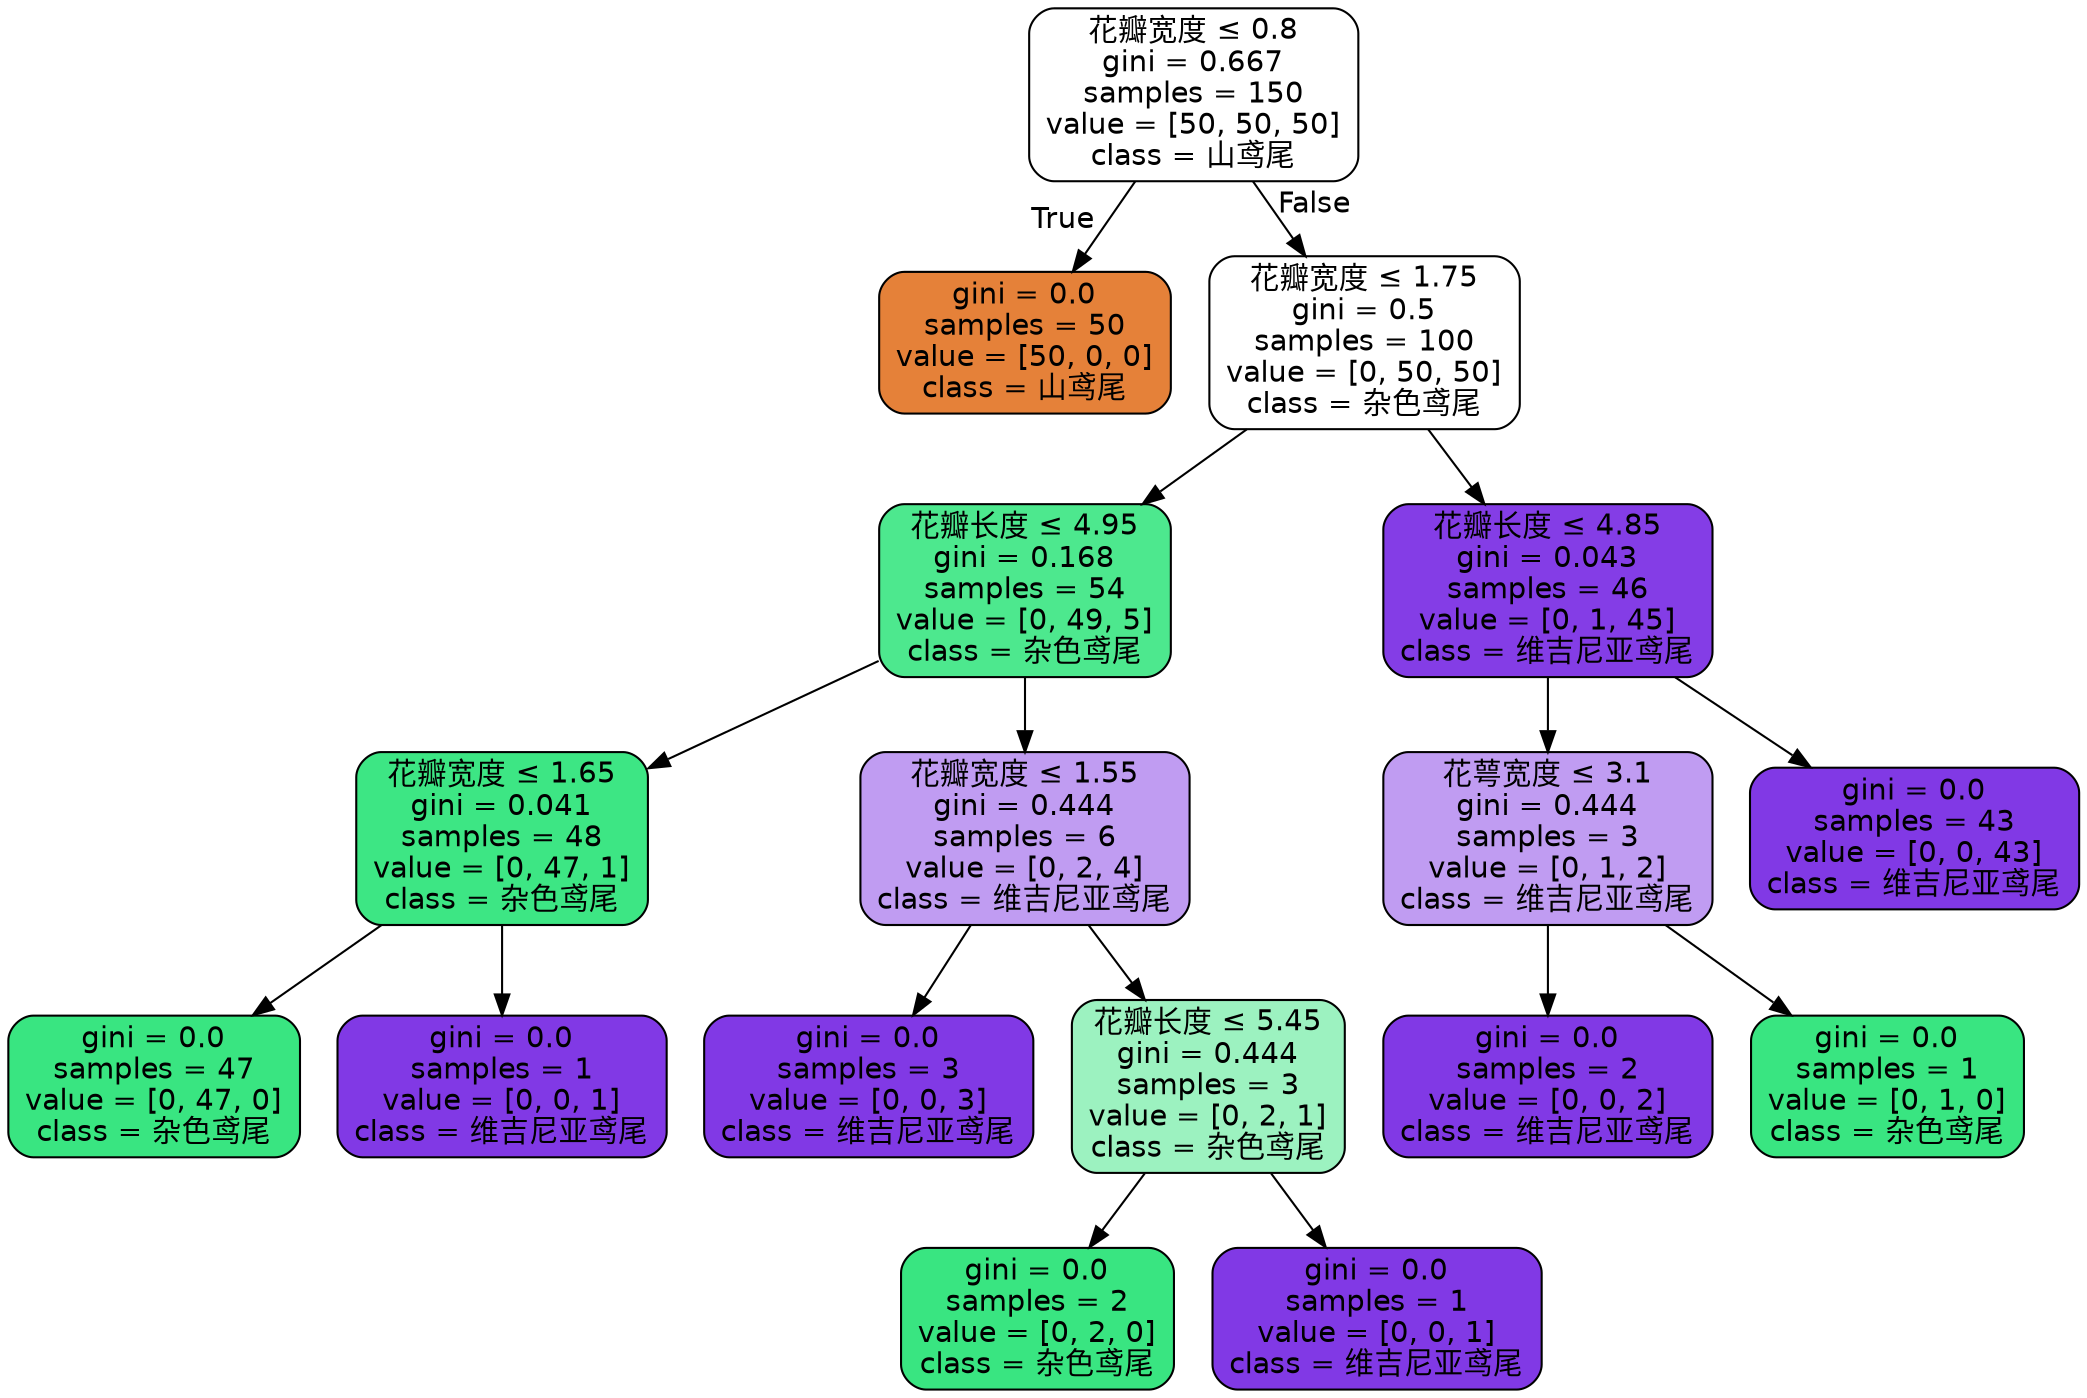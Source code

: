 digraph Tree {
node [shape=box, style="filled, rounded", color="black", fontname="helvetica"] ;
edge [fontname="helvetica"] ;
0 [label=<花瓣宽度 &le; 0.8<br/>gini = 0.667<br/>samples = 150<br/>value = [50, 50, 50]<br/>class = 山鸢尾>, fillcolor="#ffffff"] ;
1 [label=<gini = 0.0<br/>samples = 50<br/>value = [50, 0, 0]<br/>class = 山鸢尾>, fillcolor="#e58139"] ;
0 -> 1 [labeldistance=2.5, labelangle=45, headlabel="True"] ;
2 [label=<花瓣宽度 &le; 1.75<br/>gini = 0.5<br/>samples = 100<br/>value = [0, 50, 50]<br/>class = 杂色鸢尾>, fillcolor="#ffffff"] ;
0 -> 2 [labeldistance=2.5, labelangle=-45, headlabel="False"] ;
3 [label=<花瓣长度 &le; 4.95<br/>gini = 0.168<br/>samples = 54<br/>value = [0, 49, 5]<br/>class = 杂色鸢尾>, fillcolor="#4de88e"] ;
2 -> 3 ;
4 [label=<花瓣宽度 &le; 1.65<br/>gini = 0.041<br/>samples = 48<br/>value = [0, 47, 1]<br/>class = 杂色鸢尾>, fillcolor="#3de684"] ;
3 -> 4 ;
5 [label=<gini = 0.0<br/>samples = 47<br/>value = [0, 47, 0]<br/>class = 杂色鸢尾>, fillcolor="#39e581"] ;
4 -> 5 ;
6 [label=<gini = 0.0<br/>samples = 1<br/>value = [0, 0, 1]<br/>class = 维吉尼亚鸢尾>, fillcolor="#8139e5"] ;
4 -> 6 ;
7 [label=<花瓣宽度 &le; 1.55<br/>gini = 0.444<br/>samples = 6<br/>value = [0, 2, 4]<br/>class = 维吉尼亚鸢尾>, fillcolor="#c09cf2"] ;
3 -> 7 ;
8 [label=<gini = 0.0<br/>samples = 3<br/>value = [0, 0, 3]<br/>class = 维吉尼亚鸢尾>, fillcolor="#8139e5"] ;
7 -> 8 ;
9 [label=<花瓣长度 &le; 5.45<br/>gini = 0.444<br/>samples = 3<br/>value = [0, 2, 1]<br/>class = 杂色鸢尾>, fillcolor="#9cf2c0"] ;
7 -> 9 ;
10 [label=<gini = 0.0<br/>samples = 2<br/>value = [0, 2, 0]<br/>class = 杂色鸢尾>, fillcolor="#39e581"] ;
9 -> 10 ;
11 [label=<gini = 0.0<br/>samples = 1<br/>value = [0, 0, 1]<br/>class = 维吉尼亚鸢尾>, fillcolor="#8139e5"] ;
9 -> 11 ;
12 [label=<花瓣长度 &le; 4.85<br/>gini = 0.043<br/>samples = 46<br/>value = [0, 1, 45]<br/>class = 维吉尼亚鸢尾>, fillcolor="#843de6"] ;
2 -> 12 ;
13 [label=<花萼宽度 &le; 3.1<br/>gini = 0.444<br/>samples = 3<br/>value = [0, 1, 2]<br/>class = 维吉尼亚鸢尾>, fillcolor="#c09cf2"] ;
12 -> 13 ;
14 [label=<gini = 0.0<br/>samples = 2<br/>value = [0, 0, 2]<br/>class = 维吉尼亚鸢尾>, fillcolor="#8139e5"] ;
13 -> 14 ;
15 [label=<gini = 0.0<br/>samples = 1<br/>value = [0, 1, 0]<br/>class = 杂色鸢尾>, fillcolor="#39e581"] ;
13 -> 15 ;
16 [label=<gini = 0.0<br/>samples = 43<br/>value = [0, 0, 43]<br/>class = 维吉尼亚鸢尾>, fillcolor="#8139e5"] ;
12 -> 16 ;
}
